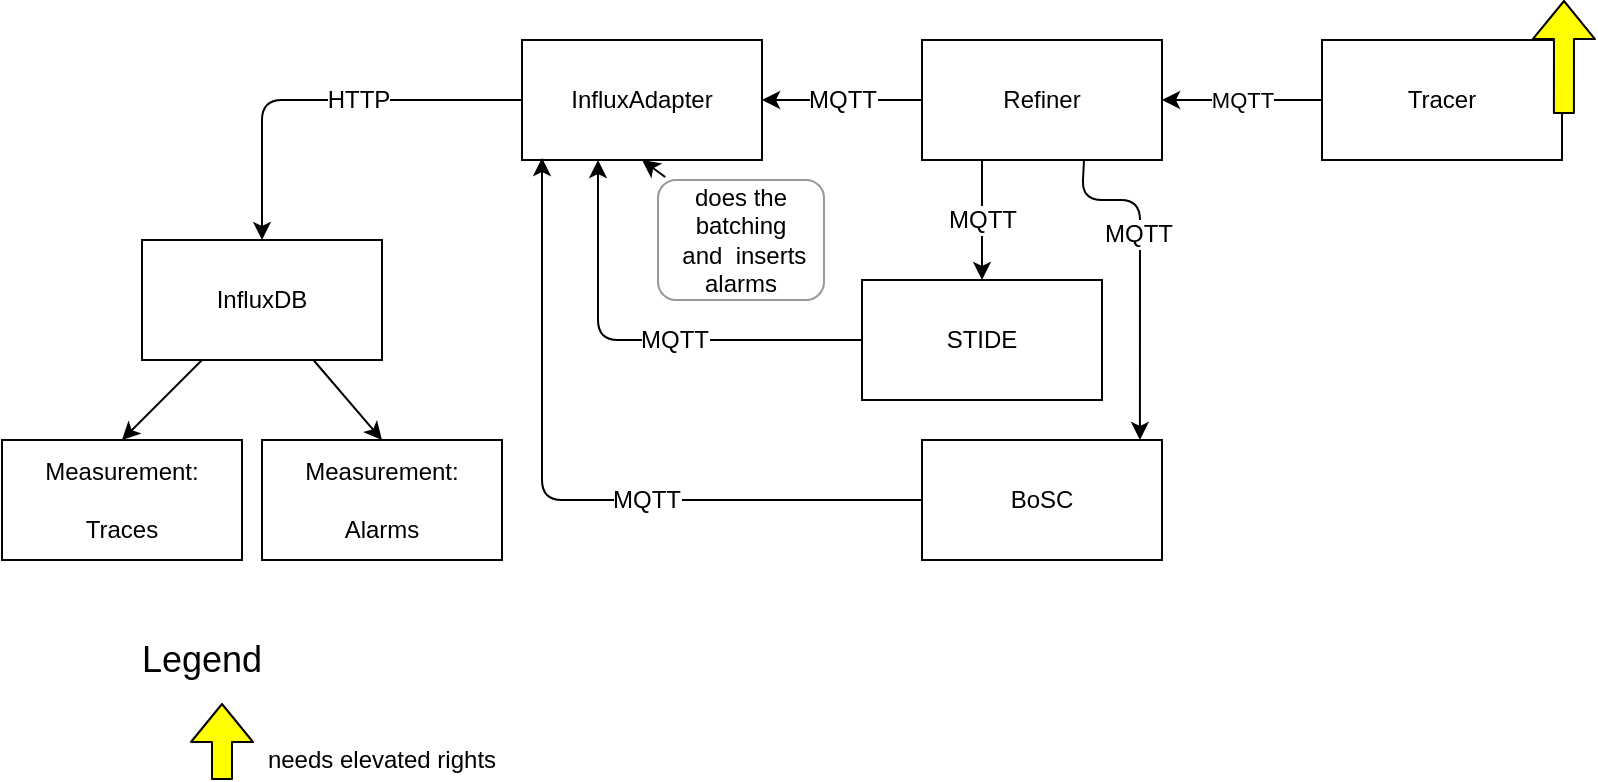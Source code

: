 <mxfile version="10.9.5" type="device"><diagram id="Z6F2M0rAdedcpKo6y86n" name="Page-1"><mxGraphModel dx="780" dy="736" grid="1" gridSize="10" guides="1" tooltips="1" connect="1" arrows="1" fold="1" page="1" pageScale="1" pageWidth="827" pageHeight="1169" math="0" shadow="0"><root><mxCell id="0"/><mxCell id="1" parent="0"/><mxCell id="7RuEkDyYAx1oLiRPfWmi-1" value="&lt;div&gt;InfluxDB&lt;/div&gt;" style="rounded=0;whiteSpace=wrap;html=1;" parent="1" vertex="1"><mxGeometry x="90" y="140" width="120" height="60" as="geometry"/></mxCell><mxCell id="7RuEkDyYAx1oLiRPfWmi-2" value="Measurement:&lt;br&gt;&lt;br&gt;Traces" style="rounded=0;whiteSpace=wrap;html=1;" parent="1" vertex="1"><mxGeometry x="20" y="240" width="120" height="60" as="geometry"/></mxCell><mxCell id="7RuEkDyYAx1oLiRPfWmi-8" value="Tracer" style="rounded=0;whiteSpace=wrap;html=1;" parent="1" vertex="1"><mxGeometry x="680" y="40" width="120" height="60" as="geometry"/></mxCell><mxCell id="7RuEkDyYAx1oLiRPfWmi-9" value="&lt;div&gt;Refiner&lt;/div&gt;" style="rounded=0;whiteSpace=wrap;html=1;" parent="1" vertex="1"><mxGeometry x="480" y="40" width="120" height="60" as="geometry"/></mxCell><mxCell id="7RuEkDyYAx1oLiRPfWmi-10" value="&lt;div&gt;InfluxAdapter&lt;/div&gt;" style="rounded=0;whiteSpace=wrap;html=1;" parent="1" vertex="1"><mxGeometry x="280" y="40" width="120" height="60" as="geometry"/></mxCell><mxCell id="7RuEkDyYAx1oLiRPfWmi-11" value="MQTT" style="endArrow=classic;html=1;entryX=1;entryY=0.5;entryDx=0;entryDy=0;" parent="1" source="7RuEkDyYAx1oLiRPfWmi-8" target="7RuEkDyYAx1oLiRPfWmi-9" edge="1"><mxGeometry width="50" height="50" relative="1" as="geometry"><mxPoint x="609.289" y="120" as="sourcePoint"/><mxPoint x="609.289" y="70" as="targetPoint"/></mxGeometry></mxCell><mxCell id="7RuEkDyYAx1oLiRPfWmi-12" value="" style="endArrow=classic;html=1;entryX=1;entryY=0.5;entryDx=0;entryDy=0;" parent="1" source="7RuEkDyYAx1oLiRPfWmi-9" target="7RuEkDyYAx1oLiRPfWmi-10" edge="1"><mxGeometry width="50" height="50" relative="1" as="geometry"><mxPoint x="409.289" y="120" as="sourcePoint"/><mxPoint x="409.289" y="70" as="targetPoint"/></mxGeometry></mxCell><mxCell id="7RuEkDyYAx1oLiRPfWmi-13" value="MQTT" style="text;html=1;resizable=0;points=[];align=center;verticalAlign=middle;labelBackgroundColor=#ffffff;" parent="7RuEkDyYAx1oLiRPfWmi-12" vertex="1" connectable="0"><mxGeometry x="-0.275" relative="1" as="geometry"><mxPoint x="-11" as="offset"/></mxGeometry></mxCell><mxCell id="7RuEkDyYAx1oLiRPfWmi-14" value="" style="endArrow=classic;html=1;entryX=0.5;entryY=0;entryDx=0;entryDy=0;" parent="1" source="7RuEkDyYAx1oLiRPfWmi-10" edge="1" target="7RuEkDyYAx1oLiRPfWmi-1"><mxGeometry width="50" height="50" relative="1" as="geometry"><mxPoint x="209.289" y="120" as="sourcePoint"/><mxPoint x="209.289" y="70" as="targetPoint"/><Array as="points"><mxPoint x="150" y="70"/></Array></mxGeometry></mxCell><mxCell id="7RuEkDyYAx1oLiRPfWmi-15" value="HTTP" style="text;html=1;resizable=0;points=[];align=center;verticalAlign=middle;labelBackgroundColor=#ffffff;" parent="7RuEkDyYAx1oLiRPfWmi-14" vertex="1" connectable="0"><mxGeometry x="-0.265" y="3" relative="1" as="geometry"><mxPoint x="-9" y="-3" as="offset"/></mxGeometry></mxCell><mxCell id="7RuEkDyYAx1oLiRPfWmi-16" value="STIDE" style="rounded=0;whiteSpace=wrap;html=1;" parent="1" vertex="1"><mxGeometry x="450" y="160" width="120" height="60" as="geometry"/></mxCell><mxCell id="7RuEkDyYAx1oLiRPfWmi-17" value="" style="endArrow=classic;html=1;entryX=0.5;entryY=0;entryDx=0;entryDy=0;exitX=0.25;exitY=1;exitDx=0;exitDy=0;" parent="1" source="7RuEkDyYAx1oLiRPfWmi-9" target="7RuEkDyYAx1oLiRPfWmi-16" edge="1"><mxGeometry width="50" height="50" relative="1" as="geometry"><mxPoint x="540" y="120" as="sourcePoint"/><mxPoint x="460" y="120" as="targetPoint"/></mxGeometry></mxCell><mxCell id="7RuEkDyYAx1oLiRPfWmi-18" value="MQTT" style="text;html=1;resizable=0;points=[];align=center;verticalAlign=middle;labelBackgroundColor=#ffffff;" parent="7RuEkDyYAx1oLiRPfWmi-17" vertex="1" connectable="0"><mxGeometry x="-0.275" relative="1" as="geometry"><mxPoint y="8" as="offset"/></mxGeometry></mxCell><mxCell id="7RuEkDyYAx1oLiRPfWmi-19" value="" style="endArrow=classic;html=1;entryX=0.5;entryY=1;entryDx=0;entryDy=0;exitX=0.043;exitY=-0.025;exitDx=0;exitDy=0;exitPerimeter=0;" parent="1" target="7RuEkDyYAx1oLiRPfWmi-10" edge="1" source="7RuEkDyYAx1oLiRPfWmi-21"><mxGeometry width="50" height="50" relative="1" as="geometry"><mxPoint x="360" y="140" as="sourcePoint"/><mxPoint x="60" y="300" as="targetPoint"/></mxGeometry></mxCell><mxCell id="7RuEkDyYAx1oLiRPfWmi-21" value="&lt;div&gt;does the batching&lt;/div&gt;&amp;nbsp;and&amp;nbsp; inserts alarms" style="text;html=1;strokeColor=#999999;fillColor=none;align=center;verticalAlign=middle;whiteSpace=wrap;rounded=1;" parent="1" vertex="1"><mxGeometry x="348" y="110" width="83" height="60" as="geometry"/></mxCell><mxCell id="tqpClvd6d7LrA4BPTfgs-1" value="" style="shape=flexArrow;endArrow=classic;html=1;exitX=1.008;exitY=0.617;exitDx=0;exitDy=0;exitPerimeter=0;fillColor=#FFFF00;" parent="1" source="7RuEkDyYAx1oLiRPfWmi-8" edge="1"><mxGeometry width="50" height="50" relative="1" as="geometry"><mxPoint x="775" y="70" as="sourcePoint"/><mxPoint x="801" y="20" as="targetPoint"/></mxGeometry></mxCell><mxCell id="tqpClvd6d7LrA4BPTfgs-2" value="needs elevated rights" style="text;html=1;strokeColor=none;fillColor=none;align=center;verticalAlign=middle;whiteSpace=wrap;rounded=0;" parent="1" vertex="1"><mxGeometry x="150" y="390" width="120" height="20" as="geometry"/></mxCell><mxCell id="tqpClvd6d7LrA4BPTfgs-3" value="" style="shape=flexArrow;endArrow=classic;html=1;fillColor=#FFFF00;" parent="1" edge="1"><mxGeometry width="50" height="50" relative="1" as="geometry"><mxPoint x="130" y="410" as="sourcePoint"/><mxPoint x="130" y="371.5" as="targetPoint"/></mxGeometry></mxCell><mxCell id="tqpClvd6d7LrA4BPTfgs-4" value="&lt;font style=&quot;font-size: 18px&quot;&gt;Legend&lt;/font&gt;" style="text;html=1;strokeColor=none;fillColor=none;align=center;verticalAlign=middle;whiteSpace=wrap;rounded=0;" parent="1" vertex="1"><mxGeometry x="100" y="340" width="40" height="20" as="geometry"/></mxCell><mxCell id="GtOzIRbYgdUbR0y76nIt-3" value="" style="endArrow=classic;html=1;exitX=0;exitY=0.5;exitDx=0;exitDy=0;" edge="1" parent="1" source="7RuEkDyYAx1oLiRPfWmi-16"><mxGeometry width="50" height="50" relative="1" as="geometry"><mxPoint x="20" y="600" as="sourcePoint"/><mxPoint x="318" y="100" as="targetPoint"/><Array as="points"><mxPoint x="318" y="190"/></Array></mxGeometry></mxCell><mxCell id="GtOzIRbYgdUbR0y76nIt-4" value="MQTT" style="text;html=1;resizable=0;points=[];align=center;verticalAlign=middle;labelBackgroundColor=#ffffff;" vertex="1" connectable="0" parent="GtOzIRbYgdUbR0y76nIt-3"><mxGeometry x="-0.177" y="3" relative="1" as="geometry"><mxPoint x="-3" y="-3" as="offset"/></mxGeometry></mxCell><mxCell id="GtOzIRbYgdUbR0y76nIt-6" value="BoSC" style="rounded=0;whiteSpace=wrap;html=1;" vertex="1" parent="1"><mxGeometry x="480" y="240" width="120" height="60" as="geometry"/></mxCell><mxCell id="GtOzIRbYgdUbR0y76nIt-7" value="" style="endArrow=classic;html=1;entryX=0.908;entryY=0;entryDx=0;entryDy=0;entryPerimeter=0;exitX=0.675;exitY=1;exitDx=0;exitDy=0;exitPerimeter=0;" edge="1" parent="1" source="7RuEkDyYAx1oLiRPfWmi-9" target="GtOzIRbYgdUbR0y76nIt-6"><mxGeometry width="50" height="50" relative="1" as="geometry"><mxPoint x="560" y="120" as="sourcePoint"/><mxPoint x="630" y="100" as="targetPoint"/><Array as="points"><mxPoint x="560" y="120"/><mxPoint x="589" y="120"/></Array></mxGeometry></mxCell><mxCell id="GtOzIRbYgdUbR0y76nIt-8" value="MQTT" style="text;html=1;resizable=0;points=[];align=center;verticalAlign=middle;labelBackgroundColor=#ffffff;" vertex="1" connectable="0" parent="GtOzIRbYgdUbR0y76nIt-7"><mxGeometry x="-0.219" y="-1" relative="1" as="geometry"><mxPoint as="offset"/></mxGeometry></mxCell><mxCell id="GtOzIRbYgdUbR0y76nIt-9" value="" style="endArrow=classic;html=1;" edge="1" parent="1" source="GtOzIRbYgdUbR0y76nIt-6"><mxGeometry width="50" height="50" relative="1" as="geometry"><mxPoint x="409.289" y="320" as="sourcePoint"/><mxPoint x="290" y="99" as="targetPoint"/><Array as="points"><mxPoint x="290" y="270"/></Array></mxGeometry></mxCell><mxCell id="GtOzIRbYgdUbR0y76nIt-10" value="MQTT" style="text;html=1;resizable=0;points=[];align=center;verticalAlign=middle;labelBackgroundColor=#ffffff;" vertex="1" connectable="0" parent="GtOzIRbYgdUbR0y76nIt-9"><mxGeometry x="-0.235" relative="1" as="geometry"><mxPoint as="offset"/></mxGeometry></mxCell><mxCell id="GtOzIRbYgdUbR0y76nIt-11" value="" style="endArrow=classic;html=1;entryX=0.5;entryY=0;entryDx=0;entryDy=0;" edge="1" parent="1" source="7RuEkDyYAx1oLiRPfWmi-1" target="7RuEkDyYAx1oLiRPfWmi-2"><mxGeometry width="50" height="50" relative="1" as="geometry"><mxPoint x="150" y="250" as="sourcePoint"/><mxPoint x="150" y="240" as="targetPoint"/></mxGeometry></mxCell><mxCell id="GtOzIRbYgdUbR0y76nIt-12" value="Measurement:&lt;br&gt;&lt;br&gt;Alarms" style="rounded=0;whiteSpace=wrap;html=1;" vertex="1" parent="1"><mxGeometry x="150" y="240" width="120" height="60" as="geometry"/></mxCell><mxCell id="GtOzIRbYgdUbR0y76nIt-13" value="" style="endArrow=classic;html=1;entryX=0.5;entryY=0;entryDx=0;entryDy=0;" edge="1" parent="1" source="7RuEkDyYAx1oLiRPfWmi-1" target="GtOzIRbYgdUbR0y76nIt-12"><mxGeometry width="50" height="50" relative="1" as="geometry"><mxPoint x="150" y="250" as="sourcePoint"/><mxPoint x="150" y="270.711" as="targetPoint"/></mxGeometry></mxCell></root></mxGraphModel></diagram></mxfile>